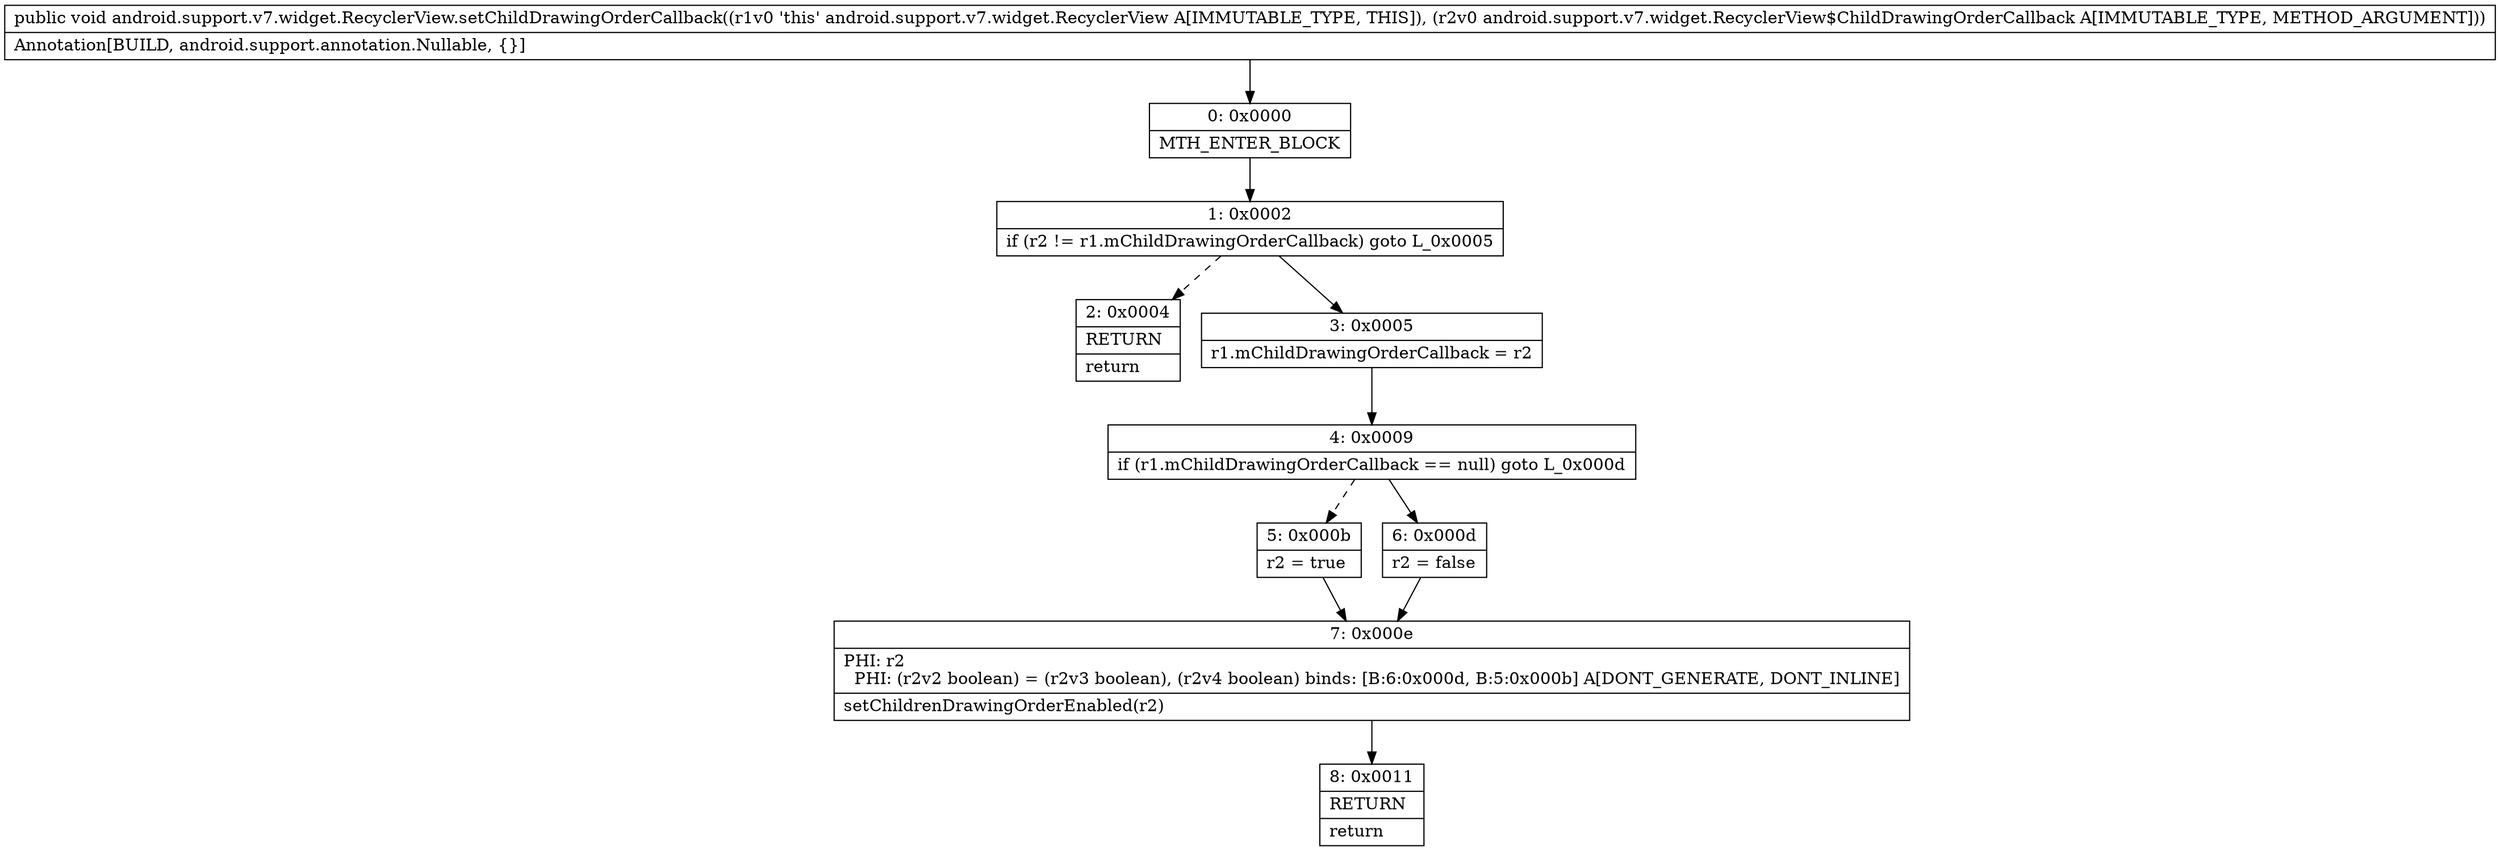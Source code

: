 digraph "CFG forandroid.support.v7.widget.RecyclerView.setChildDrawingOrderCallback(Landroid\/support\/v7\/widget\/RecyclerView$ChildDrawingOrderCallback;)V" {
Node_0 [shape=record,label="{0\:\ 0x0000|MTH_ENTER_BLOCK\l}"];
Node_1 [shape=record,label="{1\:\ 0x0002|if (r2 != r1.mChildDrawingOrderCallback) goto L_0x0005\l}"];
Node_2 [shape=record,label="{2\:\ 0x0004|RETURN\l|return\l}"];
Node_3 [shape=record,label="{3\:\ 0x0005|r1.mChildDrawingOrderCallback = r2\l}"];
Node_4 [shape=record,label="{4\:\ 0x0009|if (r1.mChildDrawingOrderCallback == null) goto L_0x000d\l}"];
Node_5 [shape=record,label="{5\:\ 0x000b|r2 = true\l}"];
Node_6 [shape=record,label="{6\:\ 0x000d|r2 = false\l}"];
Node_7 [shape=record,label="{7\:\ 0x000e|PHI: r2 \l  PHI: (r2v2 boolean) = (r2v3 boolean), (r2v4 boolean) binds: [B:6:0x000d, B:5:0x000b] A[DONT_GENERATE, DONT_INLINE]\l|setChildrenDrawingOrderEnabled(r2)\l}"];
Node_8 [shape=record,label="{8\:\ 0x0011|RETURN\l|return\l}"];
MethodNode[shape=record,label="{public void android.support.v7.widget.RecyclerView.setChildDrawingOrderCallback((r1v0 'this' android.support.v7.widget.RecyclerView A[IMMUTABLE_TYPE, THIS]), (r2v0 android.support.v7.widget.RecyclerView$ChildDrawingOrderCallback A[IMMUTABLE_TYPE, METHOD_ARGUMENT]))  | Annotation[BUILD, android.support.annotation.Nullable, \{\}]\l}"];
MethodNode -> Node_0;
Node_0 -> Node_1;
Node_1 -> Node_2[style=dashed];
Node_1 -> Node_3;
Node_3 -> Node_4;
Node_4 -> Node_5[style=dashed];
Node_4 -> Node_6;
Node_5 -> Node_7;
Node_6 -> Node_7;
Node_7 -> Node_8;
}

